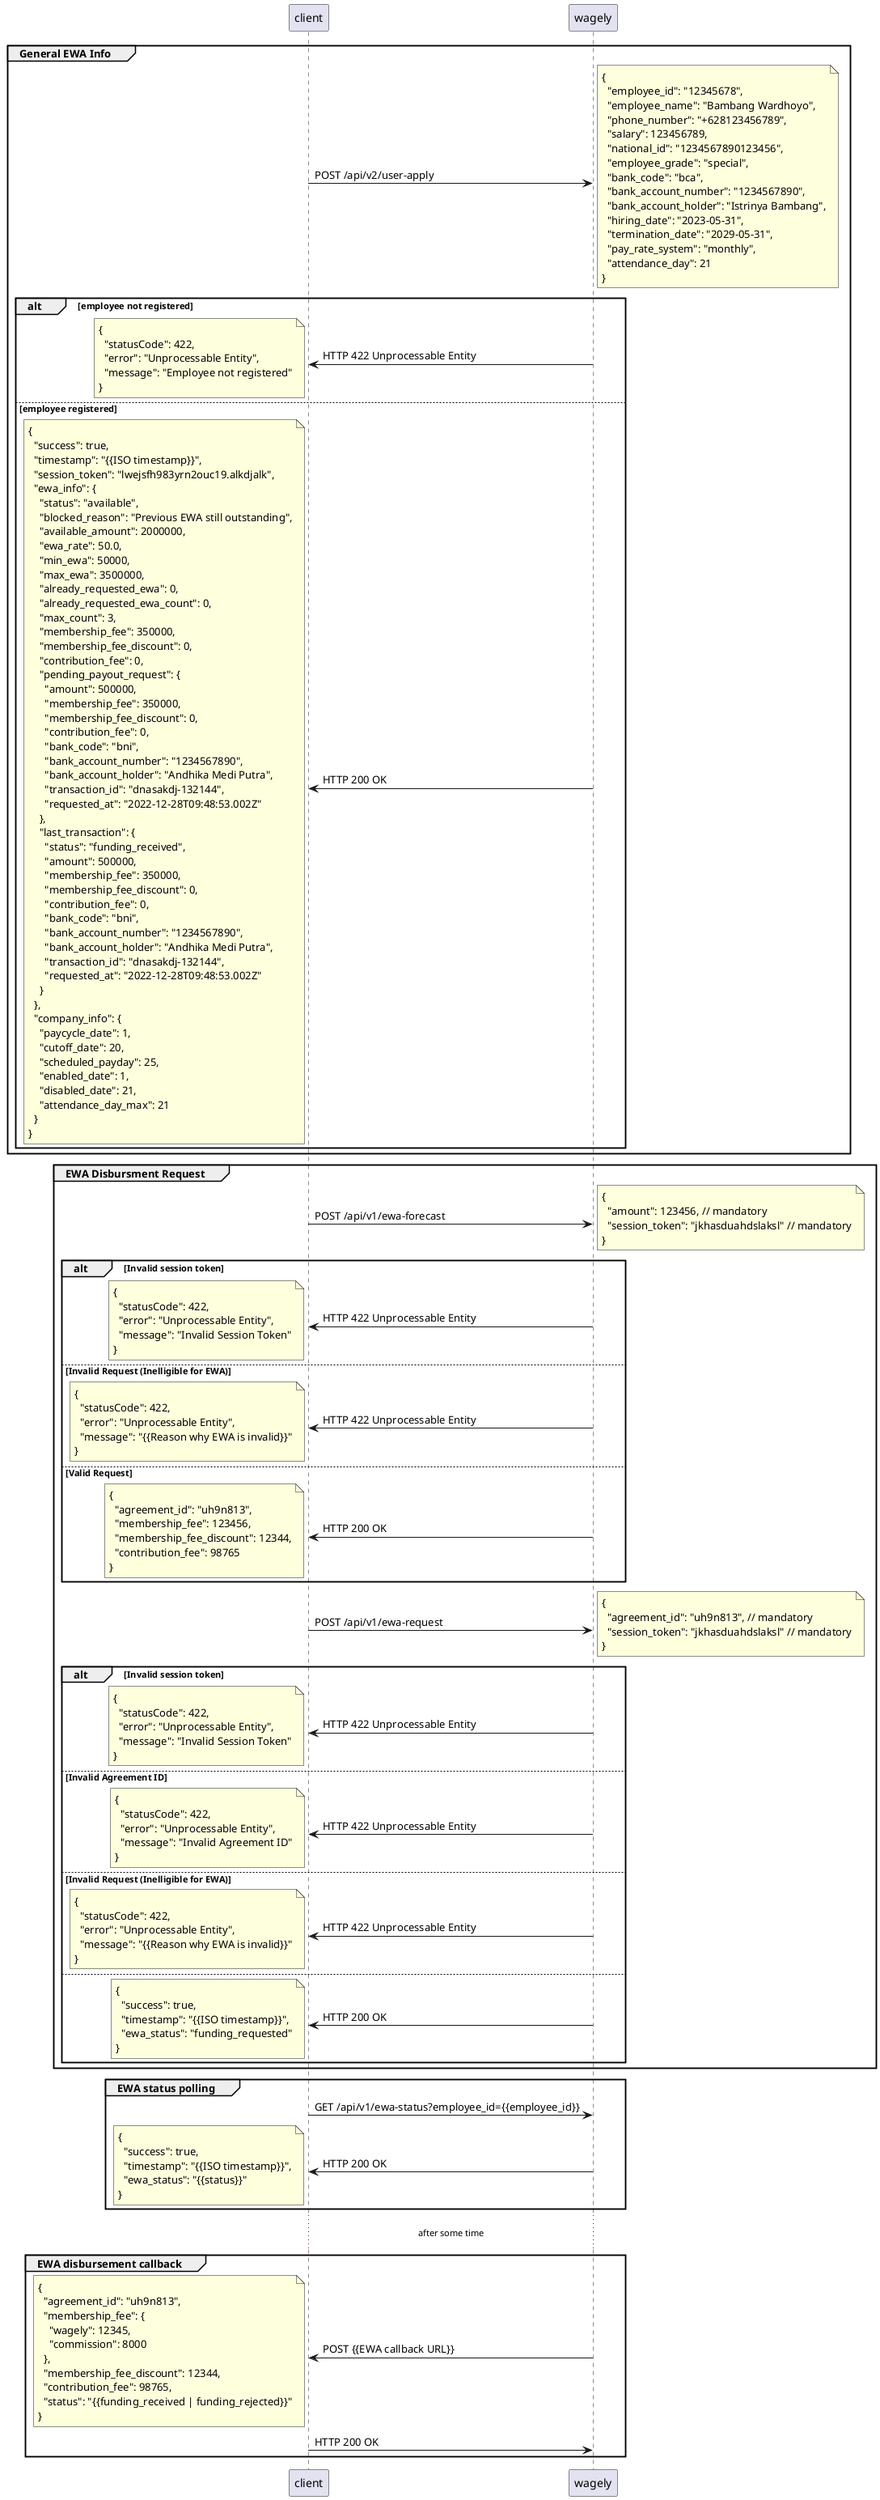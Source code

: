 @startuml EWA Flow 

participant client
participant wagely

group General EWA Info
  client -> wagely: POST /api/v2/user-apply
  note right
  {
    "employee_id": "12345678",
    "employee_name": "Bambang Wardhoyo",
    "phone_number": "+628123456789",
    "salary": 123456789,
    "national_id": "1234567890123456",
    "employee_grade": "special",
    "bank_code": "bca",
    "bank_account_number": "1234567890",
    "bank_account_holder": "Istrinya Bambang",
    "hiring_date": "2023-05-31",
    "termination_date": "2029-05-31",
    "pay_rate_system": "monthly",
    "attendance_day": 21
  }
  end note
  alt employee not registered
    wagely -> client: HTTP 422 Unprocessable Entity
    note left
    {
      "statusCode": 422,
      "error": "Unprocessable Entity",
      "message": "Employee not registered"
    }
    end note
  else employee registered
    wagely -> client: HTTP 200 OK
    note left
    {
      "success": true,
      "timestamp": "{{ISO timestamp}}",
      "session_token": "lwejsfh983yrn2ouc19.alkdjalk",
      "ewa_info": {
        "status": "available",
        "blocked_reason": "Previous EWA still outstanding",
        "available_amount": 2000000,
        "ewa_rate": 50.0,
        "min_ewa": 50000,
        "max_ewa": 3500000,
        "already_requested_ewa": 0,
        "already_requested_ewa_count": 0,
        "max_count": 3,
        "membership_fee": 350000,
        "membership_fee_discount": 0,
        "contribution_fee": 0,
        "pending_payout_request": {
          "amount": 500000,
          "membership_fee": 350000,
          "membership_fee_discount": 0,
          "contribution_fee": 0,
          "bank_code": "bni",
          "bank_account_number": "1234567890",
          "bank_account_holder": "Andhika Medi Putra",
          "transaction_id": "dnasakdj-132144",
          "requested_at": "2022-12-28T09:48:53.002Z"
        },
        "last_transaction": {
          "status": "funding_received",
          "amount": 500000,
          "membership_fee": 350000,
          "membership_fee_discount": 0,
          "contribution_fee": 0,
          "bank_code": "bni",
          "bank_account_number": "1234567890",
          "bank_account_holder": "Andhika Medi Putra",
          "transaction_id": "dnasakdj-132144",
          "requested_at": "2022-12-28T09:48:53.002Z"
        }
      },
      "company_info": {
        "paycycle_date": 1,
        "cutoff_date": 20,
        "scheduled_payday": 25,
        "enabled_date": 1,
        "disabled_date": 21,
        "attendance_day_max": 21
      }
    }
    end note
  end
end

group EWA Disbursment Request
  client -> wagely: POST /api/v1/ewa-forecast
  note right
  {
    "amount": 123456, // mandatory
    "session_token": "jkhasduahdslaksl" // mandatory
  }
  end note
  alt Invalid session token
    wagely -> client : HTTP 422 Unprocessable Entity
    note left
    {
      "statusCode": 422,
      "error": "Unprocessable Entity",
      "message": "Invalid Session Token"
    }
    end note
  else Invalid Request (Inelligible for EWA)
    wagely -> client : HTTP 422 Unprocessable Entity
    note left
    {
      "statusCode": 422,
      "error": "Unprocessable Entity",
      "message": "{{Reason why EWA is invalid}}"
    }
    end note
  else Valid Request
    wagely -> client: HTTP 200 OK
    note left
    {
      "agreement_id": "uh9n813",
      "membership_fee": 123456,
      "membership_fee_discount": 12344,
      "contribution_fee": 98765
    }
    end note
  end

  client -> wagely: POST /api/v1/ewa-request
  note right
  {
    "agreement_id": "uh9n813", // mandatory
    "session_token": "jkhasduahdslaksl" // mandatory
  }
  end note
  alt Invalid session token
    wagely -> client : HTTP 422 Unprocessable Entity
    note left
    {
      "statusCode": 422,
      "error": "Unprocessable Entity",
      "message": "Invalid Session Token"
    }
    end note
  else Invalid Agreement ID
    wagely -> client : HTTP 422 Unprocessable Entity
    note left
    {
      "statusCode": 422,
      "error": "Unprocessable Entity",
      "message": "Invalid Agreement ID"
    }
    end note
  else Invalid Request (Inelligible for EWA)
    wagely -> client : HTTP 422 Unprocessable Entity
    note left
    {
      "statusCode": 422,
      "error": "Unprocessable Entity",
      "message": "{{Reason why EWA is invalid}}"
    }
    end note
  else
    wagely -> client: HTTP 200 OK
    note left
    {
      "success": true,
      "timestamp": "{{ISO timestamp}}",
      "ewa_status": "funding_requested"
    }
    end note
  end
end

group EWA status polling
  client -> wagely: GET /api/v1/ewa-status?employee_id={{employee_id}}
  wagely -> client: HTTP 200 OK
  note left
  {
    "success": true,
    "timestamp": "{{ISO timestamp}}",
    "ewa_status": "{{status}}"
  }
  end note
end
...after some time...

group EWA disbursement callback
  wagely -> client: POST {{EWA callback URL}}
  note left
  {
    "agreement_id": "uh9n813",
    "membership_fee": {
      "wagely": 12345,
      "commission": 8000
    },
    "membership_fee_discount": 12344,
    "contribution_fee": 98765,
    "status": "{{funding_received | funding_rejected}}"
  }
  end note
  client -> wagely: HTTP 200 OK
end

@enduml